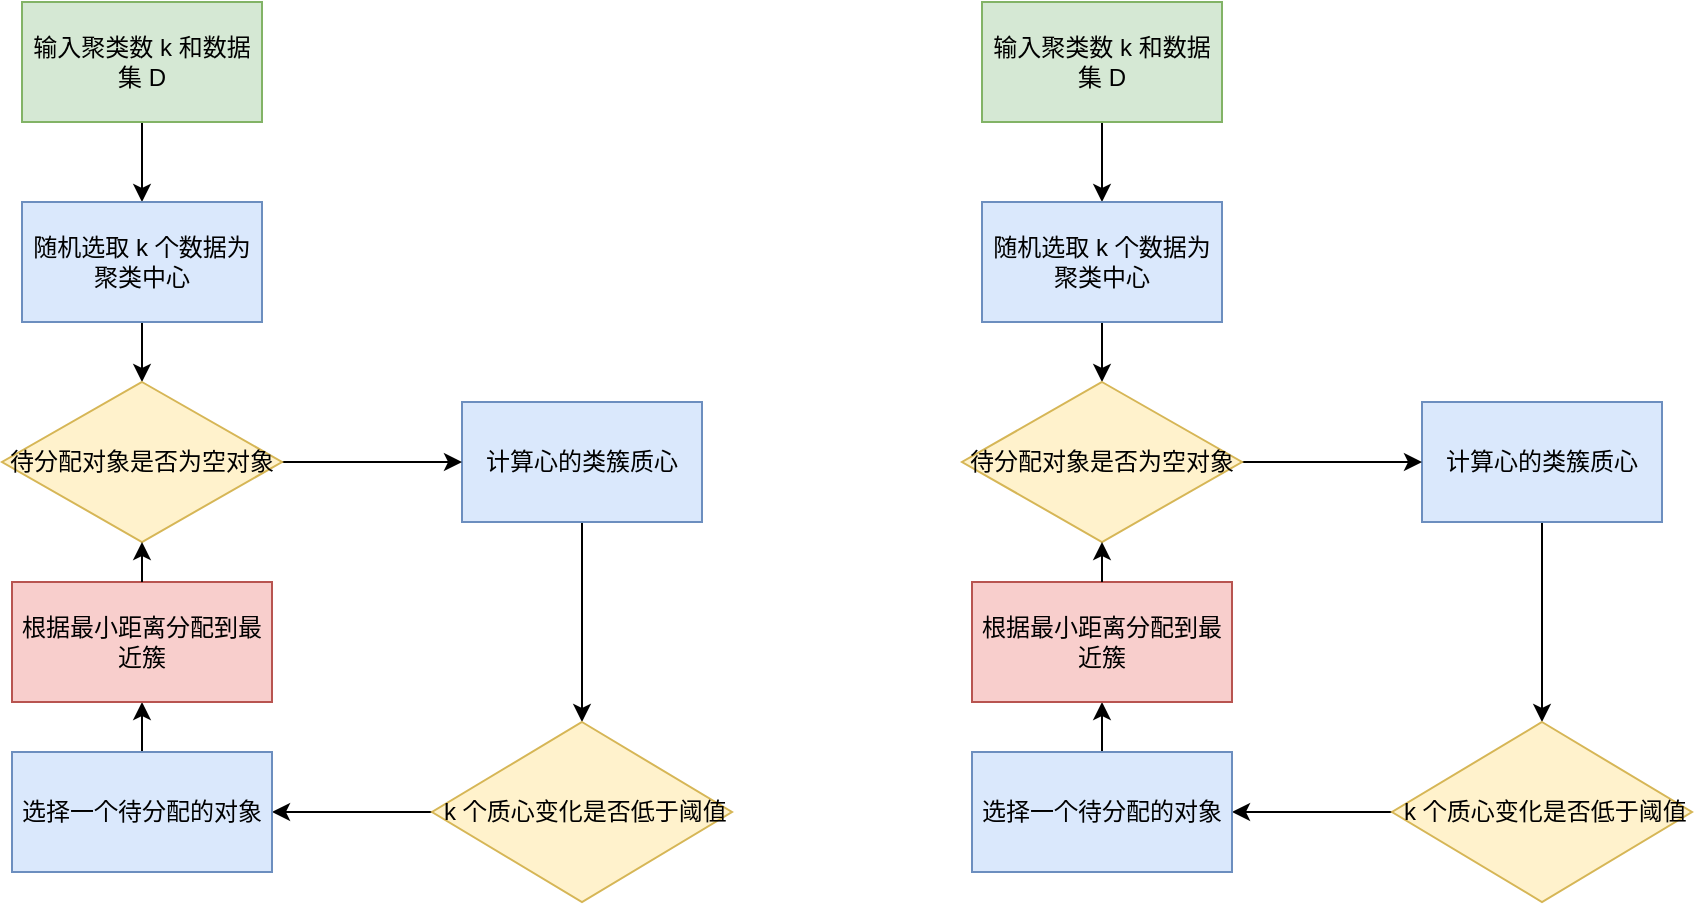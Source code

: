 <mxfile version="27.0.5">
  <diagram name="第 1 页" id="0mTKsxX9PbOFyu_5A75J">
    <mxGraphModel dx="943" dy="574" grid="1" gridSize="10" guides="1" tooltips="1" connect="1" arrows="1" fold="1" page="1" pageScale="1" pageWidth="827" pageHeight="1169" math="0" shadow="0">
      <root>
        <mxCell id="0" />
        <mxCell id="1" parent="0" />
        <mxCell id="WFHXpH6FS68AbzfJyHoK-8" value="" style="edgeStyle=orthogonalEdgeStyle;rounded=0;orthogonalLoop=1;jettySize=auto;html=1;" edge="1" parent="1" source="WFHXpH6FS68AbzfJyHoK-1" target="WFHXpH6FS68AbzfJyHoK-2">
          <mxGeometry relative="1" as="geometry" />
        </mxCell>
        <mxCell id="WFHXpH6FS68AbzfJyHoK-1" value="输入聚类数 k 和数据集 D" style="rounded=0;whiteSpace=wrap;html=1;fillColor=#d5e8d4;strokeColor=#82b366;" vertex="1" parent="1">
          <mxGeometry x="240" y="180" width="120" height="60" as="geometry" />
        </mxCell>
        <mxCell id="WFHXpH6FS68AbzfJyHoK-9" value="" style="edgeStyle=orthogonalEdgeStyle;rounded=0;orthogonalLoop=1;jettySize=auto;html=1;" edge="1" parent="1" source="WFHXpH6FS68AbzfJyHoK-2" target="WFHXpH6FS68AbzfJyHoK-4">
          <mxGeometry relative="1" as="geometry" />
        </mxCell>
        <mxCell id="WFHXpH6FS68AbzfJyHoK-2" value="随机选取 k 个数据为聚类中心" style="rounded=0;whiteSpace=wrap;html=1;fillColor=#dae8fc;strokeColor=#6c8ebf;" vertex="1" parent="1">
          <mxGeometry x="240" y="280" width="120" height="60" as="geometry" />
        </mxCell>
        <mxCell id="WFHXpH6FS68AbzfJyHoK-12" value="" style="edgeStyle=orthogonalEdgeStyle;rounded=0;orthogonalLoop=1;jettySize=auto;html=1;" edge="1" parent="1" source="WFHXpH6FS68AbzfJyHoK-3" target="WFHXpH6FS68AbzfJyHoK-5">
          <mxGeometry relative="1" as="geometry" />
        </mxCell>
        <mxCell id="WFHXpH6FS68AbzfJyHoK-3" value="计算心的类簇质心" style="rounded=0;whiteSpace=wrap;html=1;fillColor=#dae8fc;strokeColor=#6c8ebf;" vertex="1" parent="1">
          <mxGeometry x="460" y="380" width="120" height="60" as="geometry" />
        </mxCell>
        <mxCell id="WFHXpH6FS68AbzfJyHoK-10" value="" style="edgeStyle=orthogonalEdgeStyle;rounded=0;orthogonalLoop=1;jettySize=auto;html=1;" edge="1" parent="1" source="WFHXpH6FS68AbzfJyHoK-4" target="WFHXpH6FS68AbzfJyHoK-3">
          <mxGeometry relative="1" as="geometry" />
        </mxCell>
        <mxCell id="WFHXpH6FS68AbzfJyHoK-4" value="待分配对象是否为空对象" style="rhombus;whiteSpace=wrap;html=1;fillColor=#fff2cc;strokeColor=#d6b656;" vertex="1" parent="1">
          <mxGeometry x="230" y="370" width="140" height="80" as="geometry" />
        </mxCell>
        <mxCell id="WFHXpH6FS68AbzfJyHoK-13" value="" style="edgeStyle=orthogonalEdgeStyle;rounded=0;orthogonalLoop=1;jettySize=auto;html=1;" edge="1" parent="1" source="WFHXpH6FS68AbzfJyHoK-5" target="WFHXpH6FS68AbzfJyHoK-6">
          <mxGeometry relative="1" as="geometry" />
        </mxCell>
        <mxCell id="WFHXpH6FS68AbzfJyHoK-5" value="&amp;nbsp;k 个质心变化是否低于阈值" style="rhombus;whiteSpace=wrap;html=1;fillColor=#fff2cc;strokeColor=#d6b656;" vertex="1" parent="1">
          <mxGeometry x="445" y="540" width="150" height="90" as="geometry" />
        </mxCell>
        <mxCell id="WFHXpH6FS68AbzfJyHoK-14" value="" style="edgeStyle=orthogonalEdgeStyle;rounded=0;orthogonalLoop=1;jettySize=auto;html=1;" edge="1" parent="1" source="WFHXpH6FS68AbzfJyHoK-6" target="WFHXpH6FS68AbzfJyHoK-7">
          <mxGeometry relative="1" as="geometry" />
        </mxCell>
        <mxCell id="WFHXpH6FS68AbzfJyHoK-6" value="选择一个待分配的对象" style="rounded=0;whiteSpace=wrap;html=1;fillColor=#dae8fc;strokeColor=#6c8ebf;" vertex="1" parent="1">
          <mxGeometry x="235" y="555" width="130" height="60" as="geometry" />
        </mxCell>
        <mxCell id="WFHXpH6FS68AbzfJyHoK-7" value="根据最小距离分配到最近簇" style="rounded=0;whiteSpace=wrap;html=1;fillColor=#f8cecc;strokeColor=#b85450;" vertex="1" parent="1">
          <mxGeometry x="235" y="470" width="130" height="60" as="geometry" />
        </mxCell>
        <mxCell id="WFHXpH6FS68AbzfJyHoK-16" value="" style="edgeStyle=orthogonalEdgeStyle;rounded=0;orthogonalLoop=1;jettySize=auto;html=1;entryX=0.5;entryY=1;entryDx=0;entryDy=0;" edge="1" parent="1" target="WFHXpH6FS68AbzfJyHoK-4">
          <mxGeometry relative="1" as="geometry">
            <mxPoint x="300" y="470" as="sourcePoint" />
            <mxPoint x="310" y="540" as="targetPoint" />
          </mxGeometry>
        </mxCell>
        <mxCell id="WFHXpH6FS68AbzfJyHoK-17" value="" style="edgeStyle=orthogonalEdgeStyle;rounded=0;orthogonalLoop=1;jettySize=auto;html=1;" edge="1" parent="1" source="WFHXpH6FS68AbzfJyHoK-18" target="WFHXpH6FS68AbzfJyHoK-20">
          <mxGeometry relative="1" as="geometry" />
        </mxCell>
        <mxCell id="WFHXpH6FS68AbzfJyHoK-18" value="输入聚类数 k 和数据集 D" style="rounded=0;whiteSpace=wrap;html=1;fillColor=#d5e8d4;strokeColor=#82b366;" vertex="1" parent="1">
          <mxGeometry x="720" y="180" width="120" height="60" as="geometry" />
        </mxCell>
        <mxCell id="WFHXpH6FS68AbzfJyHoK-19" value="" style="edgeStyle=orthogonalEdgeStyle;rounded=0;orthogonalLoop=1;jettySize=auto;html=1;" edge="1" parent="1" source="WFHXpH6FS68AbzfJyHoK-20" target="WFHXpH6FS68AbzfJyHoK-24">
          <mxGeometry relative="1" as="geometry" />
        </mxCell>
        <mxCell id="WFHXpH6FS68AbzfJyHoK-20" value="随机选取 k 个数据为聚类中心" style="rounded=0;whiteSpace=wrap;html=1;fillColor=#dae8fc;strokeColor=#6c8ebf;" vertex="1" parent="1">
          <mxGeometry x="720" y="280" width="120" height="60" as="geometry" />
        </mxCell>
        <mxCell id="WFHXpH6FS68AbzfJyHoK-21" value="" style="edgeStyle=orthogonalEdgeStyle;rounded=0;orthogonalLoop=1;jettySize=auto;html=1;" edge="1" parent="1" source="WFHXpH6FS68AbzfJyHoK-22" target="WFHXpH6FS68AbzfJyHoK-26">
          <mxGeometry relative="1" as="geometry" />
        </mxCell>
        <mxCell id="WFHXpH6FS68AbzfJyHoK-22" value="计算心的类簇质心" style="rounded=0;whiteSpace=wrap;html=1;fillColor=#dae8fc;strokeColor=#6c8ebf;" vertex="1" parent="1">
          <mxGeometry x="940" y="380" width="120" height="60" as="geometry" />
        </mxCell>
        <mxCell id="WFHXpH6FS68AbzfJyHoK-23" value="" style="edgeStyle=orthogonalEdgeStyle;rounded=0;orthogonalLoop=1;jettySize=auto;html=1;" edge="1" parent="1" source="WFHXpH6FS68AbzfJyHoK-24" target="WFHXpH6FS68AbzfJyHoK-22">
          <mxGeometry relative="1" as="geometry" />
        </mxCell>
        <mxCell id="WFHXpH6FS68AbzfJyHoK-24" value="待分配对象是否为空对象" style="rhombus;whiteSpace=wrap;html=1;fillColor=#fff2cc;strokeColor=#d6b656;" vertex="1" parent="1">
          <mxGeometry x="710" y="370" width="140" height="80" as="geometry" />
        </mxCell>
        <mxCell id="WFHXpH6FS68AbzfJyHoK-25" value="" style="edgeStyle=orthogonalEdgeStyle;rounded=0;orthogonalLoop=1;jettySize=auto;html=1;" edge="1" parent="1" source="WFHXpH6FS68AbzfJyHoK-26" target="WFHXpH6FS68AbzfJyHoK-28">
          <mxGeometry relative="1" as="geometry" />
        </mxCell>
        <mxCell id="WFHXpH6FS68AbzfJyHoK-26" value="&amp;nbsp;k 个质心变化是否低于阈值" style="rhombus;whiteSpace=wrap;html=1;fillColor=#fff2cc;strokeColor=#d6b656;" vertex="1" parent="1">
          <mxGeometry x="925" y="540" width="150" height="90" as="geometry" />
        </mxCell>
        <mxCell id="WFHXpH6FS68AbzfJyHoK-27" value="" style="edgeStyle=orthogonalEdgeStyle;rounded=0;orthogonalLoop=1;jettySize=auto;html=1;" edge="1" parent="1" source="WFHXpH6FS68AbzfJyHoK-28" target="WFHXpH6FS68AbzfJyHoK-29">
          <mxGeometry relative="1" as="geometry" />
        </mxCell>
        <mxCell id="WFHXpH6FS68AbzfJyHoK-28" value="选择一个待分配的对象" style="rounded=0;whiteSpace=wrap;html=1;fillColor=#dae8fc;strokeColor=#6c8ebf;" vertex="1" parent="1">
          <mxGeometry x="715" y="555" width="130" height="60" as="geometry" />
        </mxCell>
        <mxCell id="WFHXpH6FS68AbzfJyHoK-29" value="根据最小距离分配到最近簇" style="rounded=0;whiteSpace=wrap;html=1;fillColor=#f8cecc;strokeColor=#b85450;" vertex="1" parent="1">
          <mxGeometry x="715" y="470" width="130" height="60" as="geometry" />
        </mxCell>
        <mxCell id="WFHXpH6FS68AbzfJyHoK-30" value="" style="edgeStyle=orthogonalEdgeStyle;rounded=0;orthogonalLoop=1;jettySize=auto;html=1;entryX=0.5;entryY=1;entryDx=0;entryDy=0;" edge="1" parent="1" target="WFHXpH6FS68AbzfJyHoK-24">
          <mxGeometry relative="1" as="geometry">
            <mxPoint x="780" y="470" as="sourcePoint" />
            <mxPoint x="790" y="540" as="targetPoint" />
          </mxGeometry>
        </mxCell>
      </root>
    </mxGraphModel>
  </diagram>
</mxfile>
